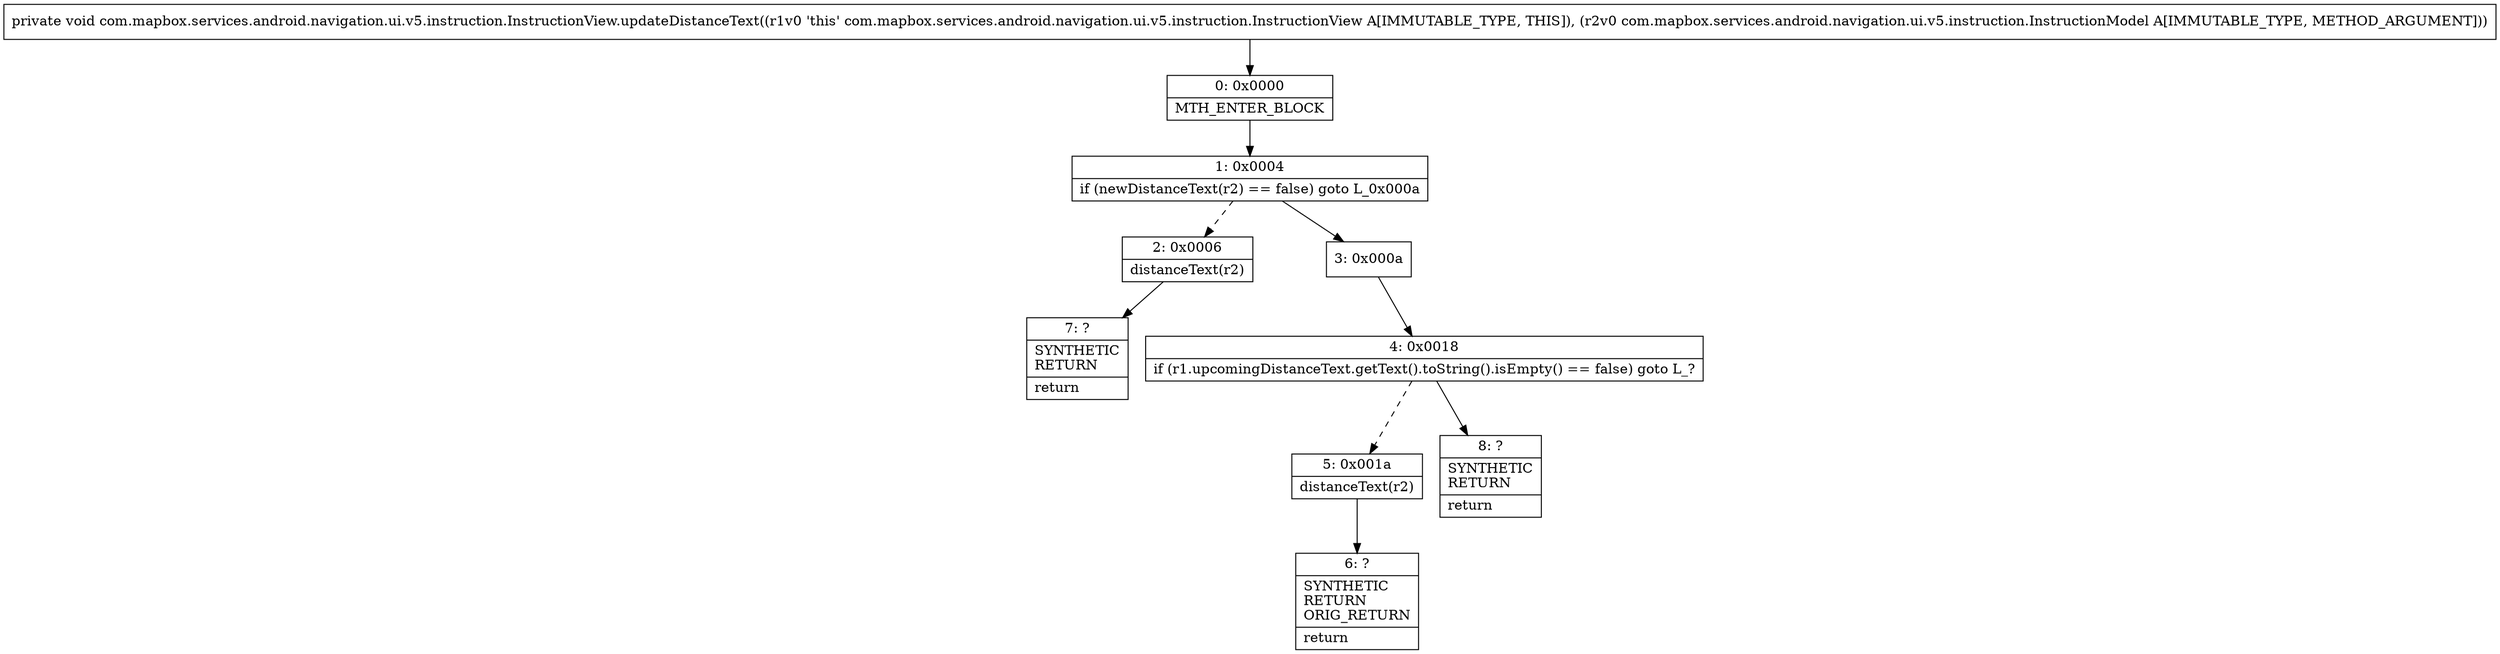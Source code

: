 digraph "CFG forcom.mapbox.services.android.navigation.ui.v5.instruction.InstructionView.updateDistanceText(Lcom\/mapbox\/services\/android\/navigation\/ui\/v5\/instruction\/InstructionModel;)V" {
Node_0 [shape=record,label="{0\:\ 0x0000|MTH_ENTER_BLOCK\l}"];
Node_1 [shape=record,label="{1\:\ 0x0004|if (newDistanceText(r2) == false) goto L_0x000a\l}"];
Node_2 [shape=record,label="{2\:\ 0x0006|distanceText(r2)\l}"];
Node_3 [shape=record,label="{3\:\ 0x000a}"];
Node_4 [shape=record,label="{4\:\ 0x0018|if (r1.upcomingDistanceText.getText().toString().isEmpty() == false) goto L_?\l}"];
Node_5 [shape=record,label="{5\:\ 0x001a|distanceText(r2)\l}"];
Node_6 [shape=record,label="{6\:\ ?|SYNTHETIC\lRETURN\lORIG_RETURN\l|return\l}"];
Node_7 [shape=record,label="{7\:\ ?|SYNTHETIC\lRETURN\l|return\l}"];
Node_8 [shape=record,label="{8\:\ ?|SYNTHETIC\lRETURN\l|return\l}"];
MethodNode[shape=record,label="{private void com.mapbox.services.android.navigation.ui.v5.instruction.InstructionView.updateDistanceText((r1v0 'this' com.mapbox.services.android.navigation.ui.v5.instruction.InstructionView A[IMMUTABLE_TYPE, THIS]), (r2v0 com.mapbox.services.android.navigation.ui.v5.instruction.InstructionModel A[IMMUTABLE_TYPE, METHOD_ARGUMENT])) }"];
MethodNode -> Node_0;
Node_0 -> Node_1;
Node_1 -> Node_2[style=dashed];
Node_1 -> Node_3;
Node_2 -> Node_7;
Node_3 -> Node_4;
Node_4 -> Node_5[style=dashed];
Node_4 -> Node_8;
Node_5 -> Node_6;
}

